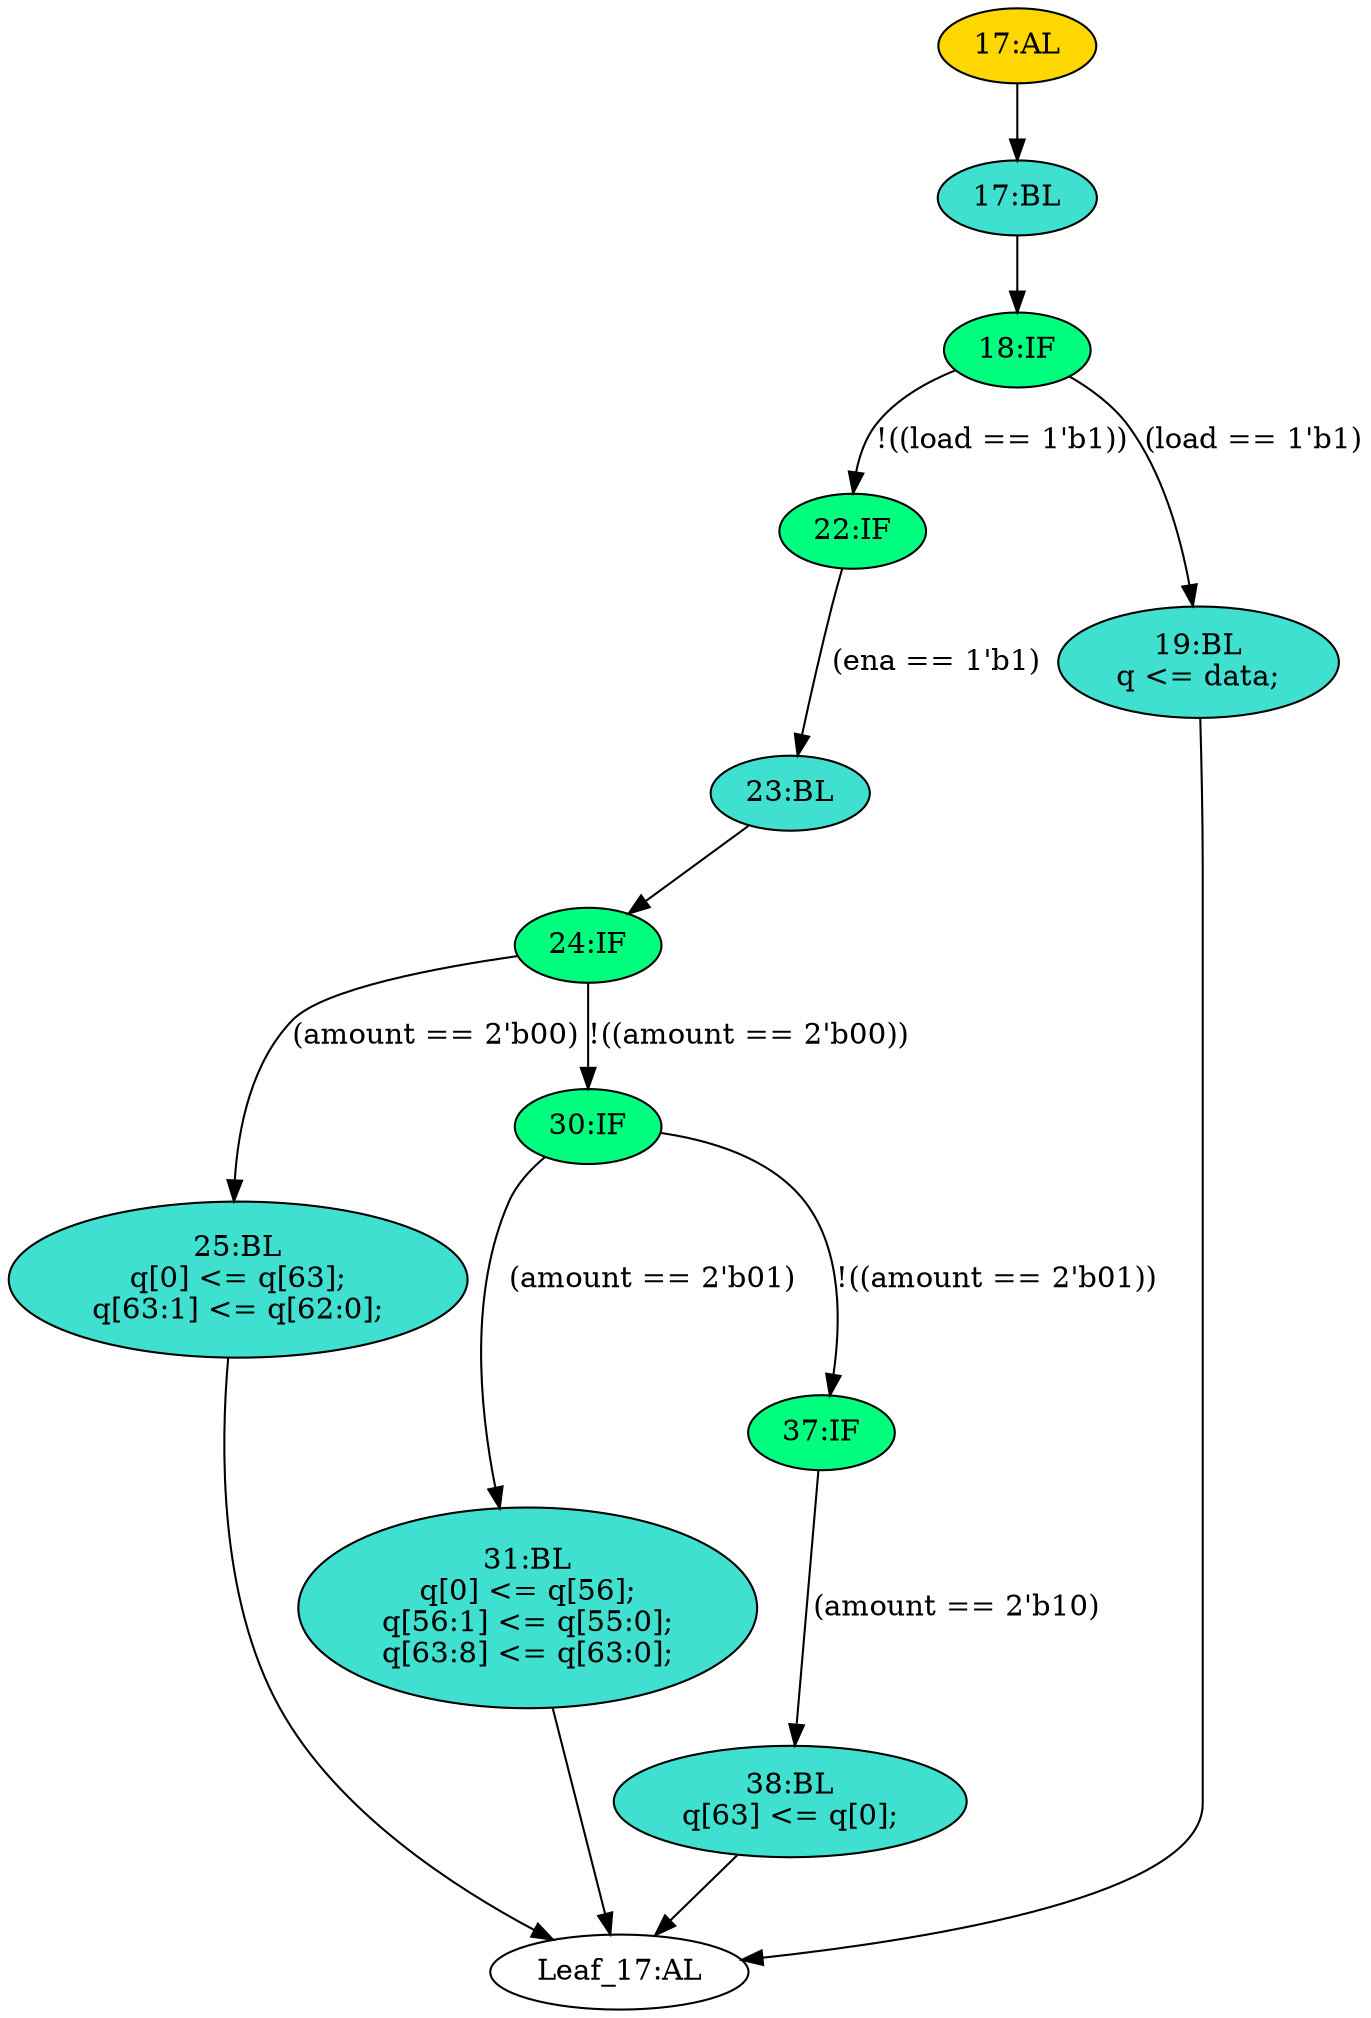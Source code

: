 strict digraph "" {
	node [label="\N"];
	"17:AL"	[ast="<pyverilog.vparser.ast.Always object at 0x7f1908928050>",
		clk_sens=True,
		fillcolor=gold,
		label="17:AL",
		sens="['clk']",
		statements="[]",
		style=filled,
		typ=Always,
		use_var="['load', 'ena', 'amount', 'data', 'q']"];
	"17:BL"	[ast="<pyverilog.vparser.ast.Block object at 0x7f1908928210>",
		fillcolor=turquoise,
		label="17:BL",
		statements="[]",
		style=filled,
		typ=Block];
	"17:AL" -> "17:BL"	[cond="[]",
		lineno=None];
	"22:IF"	[ast="<pyverilog.vparser.ast.IfStatement object at 0x7f19089282d0>",
		fillcolor=springgreen,
		label="22:IF",
		statements="[]",
		style=filled,
		typ=IfStatement];
	"23:BL"	[ast="<pyverilog.vparser.ast.Block object at 0x7f1908928350>",
		fillcolor=turquoise,
		label="23:BL",
		statements="[]",
		style=filled,
		typ=Block];
	"22:IF" -> "23:BL"	[cond="['ena']",
		label="(ena == 1'b1)",
		lineno=22];
	"19:BL"	[ast="<pyverilog.vparser.ast.Block object at 0x7f190892e510>",
		fillcolor=turquoise,
		label="19:BL
q <= data;",
		statements="[<pyverilog.vparser.ast.NonblockingSubstitution object at 0x7f190892e550>]",
		style=filled,
		typ=Block];
	"Leaf_17:AL"	[def_var="['q']",
		label="Leaf_17:AL"];
	"19:BL" -> "Leaf_17:AL"	[cond="[]",
		lineno=None];
	"31:BL"	[ast="<pyverilog.vparser.ast.Block object at 0x7f19089287d0>",
		fillcolor=turquoise,
		label="31:BL
q[0] <= q[56];
q[56:1] <= q[55:0];
q[63:8] <= q[63:0];",
		statements="[<pyverilog.vparser.ast.NonblockingSubstitution object at 0x7f1908928810>, <pyverilog.vparser.ast.NonblockingSubstitution object \
at 0x7f1908928a50>, <pyverilog.vparser.ast.NonblockingSubstitution object at 0x7f190905fad0>]",
		style=filled,
		typ=Block];
	"31:BL" -> "Leaf_17:AL"	[cond="[]",
		lineno=None];
	"37:IF"	[ast="<pyverilog.vparser.ast.IfStatement object at 0x7f1908928410>",
		fillcolor=springgreen,
		label="37:IF",
		statements="[]",
		style=filled,
		typ=IfStatement];
	"38:BL"	[ast="<pyverilog.vparser.ast.Block object at 0x7f1908928450>",
		fillcolor=turquoise,
		label="38:BL
q[63] <= q[0];",
		statements="[<pyverilog.vparser.ast.NonblockingSubstitution object at 0x7f1908928490>]",
		style=filled,
		typ=Block];
	"37:IF" -> "38:BL"	[cond="['amount']",
		label="(amount == 2'b10)",
		lineno=37];
	"18:IF"	[ast="<pyverilog.vparser.ast.IfStatement object at 0x7f1908928250>",
		fillcolor=springgreen,
		label="18:IF",
		statements="[]",
		style=filled,
		typ=IfStatement];
	"17:BL" -> "18:IF"	[cond="[]",
		lineno=None];
	"18:IF" -> "22:IF"	[cond="['load']",
		label="!((load == 1'b1))",
		lineno=18];
	"18:IF" -> "19:BL"	[cond="['load']",
		label="(load == 1'b1)",
		lineno=18];
	"38:BL" -> "Leaf_17:AL"	[cond="[]",
		lineno=None];
	"24:IF"	[ast="<pyverilog.vparser.ast.IfStatement object at 0x7f1908928390>",
		fillcolor=springgreen,
		label="24:IF",
		statements="[]",
		style=filled,
		typ=IfStatement];
	"25:BL"	[ast="<pyverilog.vparser.ast.Block object at 0x7f1908928dd0>",
		fillcolor=turquoise,
		label="25:BL
q[0] <= q[63];
q[63:1] <= q[62:0];",
		statements="[<pyverilog.vparser.ast.NonblockingSubstitution object at 0x7f1908928e10>, <pyverilog.vparser.ast.NonblockingSubstitution object \
at 0x7f190892e090>]",
		style=filled,
		typ=Block];
	"24:IF" -> "25:BL"	[cond="['amount']",
		label="(amount == 2'b00)",
		lineno=24];
	"30:IF"	[ast="<pyverilog.vparser.ast.IfStatement object at 0x7f19089283d0>",
		fillcolor=springgreen,
		label="30:IF",
		statements="[]",
		style=filled,
		typ=IfStatement];
	"24:IF" -> "30:IF"	[cond="['amount']",
		label="!((amount == 2'b00))",
		lineno=24];
	"23:BL" -> "24:IF"	[cond="[]",
		lineno=None];
	"25:BL" -> "Leaf_17:AL"	[cond="[]",
		lineno=None];
	"30:IF" -> "31:BL"	[cond="['amount']",
		label="(amount == 2'b01)",
		lineno=30];
	"30:IF" -> "37:IF"	[cond="['amount']",
		label="!((amount == 2'b01))",
		lineno=30];
}
